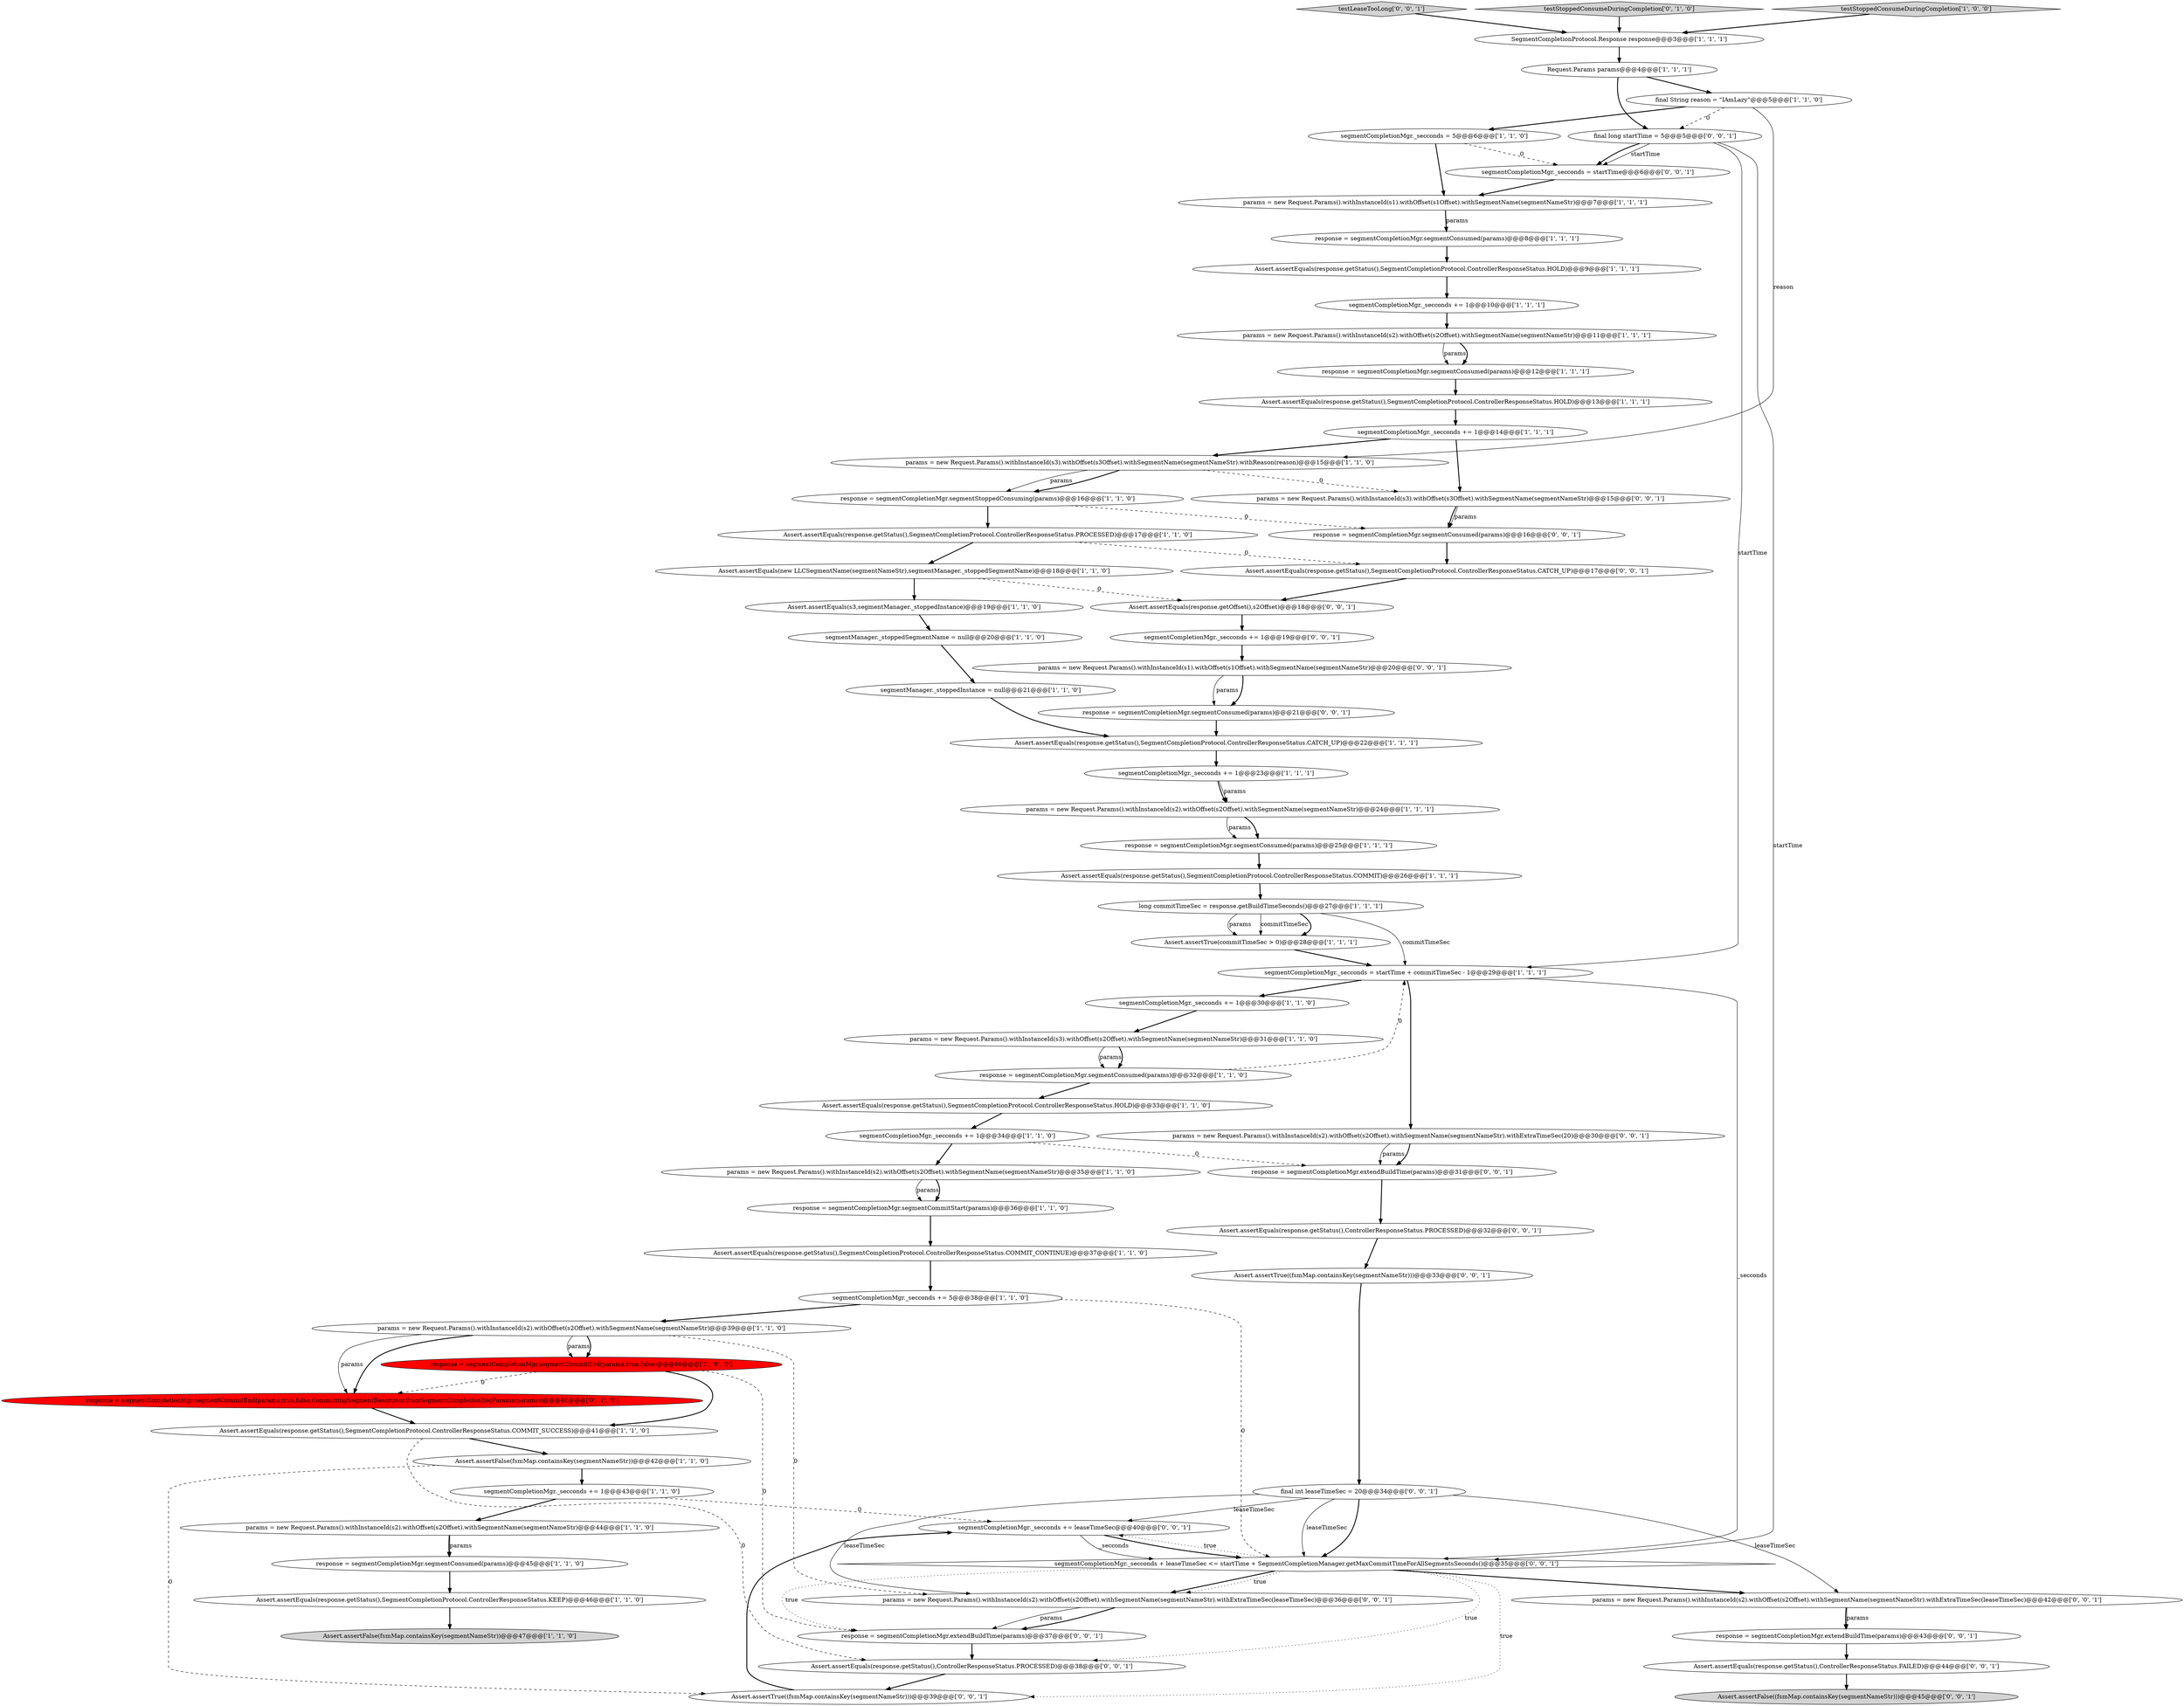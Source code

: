 digraph {
24 [style = filled, label = "Assert.assertEquals(response.getStatus(),SegmentCompletionProtocol.ControllerResponseStatus.HOLD)@@@33@@@['1', '1', '0']", fillcolor = white, shape = ellipse image = "AAA0AAABBB1BBB"];
71 [style = filled, label = "testLeaseTooLong['0', '0', '1']", fillcolor = lightgray, shape = diamond image = "AAA0AAABBB3BBB"];
61 [style = filled, label = "params = new Request.Params().withInstanceId(s2).withOffset(s2Offset).withSegmentName(segmentNameStr).withExtraTimeSec(20)@@@30@@@['0', '0', '1']", fillcolor = white, shape = ellipse image = "AAA0AAABBB3BBB"];
52 [style = filled, label = "response = segmentCompletionMgr.segmentConsumed(params)@@@21@@@['0', '0', '1']", fillcolor = white, shape = ellipse image = "AAA0AAABBB3BBB"];
39 [style = filled, label = "segmentCompletionMgr._secconds += 1@@@34@@@['1', '1', '0']", fillcolor = white, shape = ellipse image = "AAA0AAABBB1BBB"];
19 [style = filled, label = "long commitTimeSec = response.getBuildTimeSeconds()@@@27@@@['1', '1', '1']", fillcolor = white, shape = ellipse image = "AAA0AAABBB1BBB"];
38 [style = filled, label = "Assert.assertEquals(response.getStatus(),SegmentCompletionProtocol.ControllerResponseStatus.CATCH_UP)@@@22@@@['1', '1', '1']", fillcolor = white, shape = ellipse image = "AAA0AAABBB1BBB"];
63 [style = filled, label = "Assert.assertTrue((fsmMap.containsKey(segmentNameStr)))@@@39@@@['0', '0', '1']", fillcolor = white, shape = ellipse image = "AAA0AAABBB3BBB"];
56 [style = filled, label = "params = new Request.Params().withInstanceId(s3).withOffset(s3Offset).withSegmentName(segmentNameStr)@@@15@@@['0', '0', '1']", fillcolor = white, shape = ellipse image = "AAA0AAABBB3BBB"];
46 [style = filled, label = "testStoppedConsumeDuringCompletion['0', '1', '0']", fillcolor = lightgray, shape = diamond image = "AAA0AAABBB2BBB"];
42 [style = filled, label = "params = new Request.Params().withInstanceId(s3).withOffset(s2Offset).withSegmentName(segmentNameStr)@@@31@@@['1', '1', '0']", fillcolor = white, shape = ellipse image = "AAA0AAABBB1BBB"];
1 [style = filled, label = "Request.Params params@@@4@@@['1', '1', '1']", fillcolor = white, shape = ellipse image = "AAA0AAABBB1BBB"];
33 [style = filled, label = "Assert.assertEquals(response.getStatus(),SegmentCompletionProtocol.ControllerResponseStatus.COMMIT_CONTINUE)@@@37@@@['1', '1', '0']", fillcolor = white, shape = ellipse image = "AAA0AAABBB1BBB"];
36 [style = filled, label = "Assert.assertEquals(response.getStatus(),SegmentCompletionProtocol.ControllerResponseStatus.COMMIT)@@@26@@@['1', '1', '1']", fillcolor = white, shape = ellipse image = "AAA0AAABBB1BBB"];
8 [style = filled, label = "response = segmentCompletionMgr.segmentCommitStart(params)@@@36@@@['1', '1', '0']", fillcolor = white, shape = ellipse image = "AAA0AAABBB1BBB"];
44 [style = filled, label = "segmentCompletionMgr._secconds += 1@@@23@@@['1', '1', '1']", fillcolor = white, shape = ellipse image = "AAA0AAABBB1BBB"];
69 [style = filled, label = "final int leaseTimeSec = 20@@@34@@@['0', '0', '1']", fillcolor = white, shape = ellipse image = "AAA0AAABBB3BBB"];
22 [style = filled, label = "response = segmentCompletionMgr.segmentCommitEnd(params,true,false)@@@40@@@['1', '0', '0']", fillcolor = red, shape = ellipse image = "AAA1AAABBB1BBB"];
29 [style = filled, label = "segmentCompletionMgr._secconds = 5@@@6@@@['1', '1', '0']", fillcolor = white, shape = ellipse image = "AAA0AAABBB1BBB"];
12 [style = filled, label = "response = segmentCompletionMgr.segmentStoppedConsuming(params)@@@16@@@['1', '1', '0']", fillcolor = white, shape = ellipse image = "AAA0AAABBB1BBB"];
13 [style = filled, label = "params = new Request.Params().withInstanceId(s2).withOffset(s2Offset).withSegmentName(segmentNameStr)@@@44@@@['1', '1', '0']", fillcolor = white, shape = ellipse image = "AAA0AAABBB1BBB"];
31 [style = filled, label = "params = new Request.Params().withInstanceId(s2).withOffset(s2Offset).withSegmentName(segmentNameStr)@@@11@@@['1', '1', '1']", fillcolor = white, shape = ellipse image = "AAA0AAABBB1BBB"];
25 [style = filled, label = "segmentCompletionMgr._secconds += 5@@@38@@@['1', '1', '0']", fillcolor = white, shape = ellipse image = "AAA0AAABBB1BBB"];
47 [style = filled, label = "response = segmentCompletionMgr.segmentCommitEnd(params,true,false,CommittingSegmentDescriptor.fromSegmentCompletionReqParams(params))@@@40@@@['0', '1', '0']", fillcolor = red, shape = ellipse image = "AAA1AAABBB2BBB"];
7 [style = filled, label = "segmentCompletionMgr._secconds += 1@@@30@@@['1', '1', '0']", fillcolor = white, shape = ellipse image = "AAA0AAABBB1BBB"];
54 [style = filled, label = "Assert.assertEquals(response.getStatus(),ControllerResponseStatus.PROCESSED)@@@38@@@['0', '0', '1']", fillcolor = white, shape = ellipse image = "AAA0AAABBB3BBB"];
62 [style = filled, label = "response = segmentCompletionMgr.extendBuildTime(params)@@@31@@@['0', '0', '1']", fillcolor = white, shape = ellipse image = "AAA0AAABBB3BBB"];
66 [style = filled, label = "Assert.assertEquals(response.getOffset(),s2Offset)@@@18@@@['0', '0', '1']", fillcolor = white, shape = ellipse image = "AAA0AAABBB3BBB"];
6 [style = filled, label = "segmentCompletionMgr._secconds += 1@@@10@@@['1', '1', '1']", fillcolor = white, shape = ellipse image = "AAA0AAABBB1BBB"];
17 [style = filled, label = "params = new Request.Params().withInstanceId(s2).withOffset(s2Offset).withSegmentName(segmentNameStr)@@@39@@@['1', '1', '0']", fillcolor = white, shape = ellipse image = "AAA0AAABBB1BBB"];
43 [style = filled, label = "segmentManager._stoppedSegmentName = null@@@20@@@['1', '1', '0']", fillcolor = white, shape = ellipse image = "AAA0AAABBB1BBB"];
23 [style = filled, label = "Assert.assertTrue(commitTimeSec > 0)@@@28@@@['1', '1', '1']", fillcolor = white, shape = ellipse image = "AAA0AAABBB1BBB"];
70 [style = filled, label = "response = segmentCompletionMgr.segmentConsumed(params)@@@16@@@['0', '0', '1']", fillcolor = white, shape = ellipse image = "AAA0AAABBB3BBB"];
51 [style = filled, label = "segmentCompletionMgr._secconds += leaseTimeSec@@@40@@@['0', '0', '1']", fillcolor = white, shape = ellipse image = "AAA0AAABBB3BBB"];
32 [style = filled, label = "response = segmentCompletionMgr.segmentConsumed(params)@@@8@@@['1', '1', '1']", fillcolor = white, shape = ellipse image = "AAA0AAABBB1BBB"];
57 [style = filled, label = "params = new Request.Params().withInstanceId(s2).withOffset(s2Offset).withSegmentName(segmentNameStr).withExtraTimeSec(leaseTimeSec)@@@42@@@['0', '0', '1']", fillcolor = white, shape = ellipse image = "AAA0AAABBB3BBB"];
5 [style = filled, label = "response = segmentCompletionMgr.segmentConsumed(params)@@@32@@@['1', '1', '0']", fillcolor = white, shape = ellipse image = "AAA0AAABBB1BBB"];
64 [style = filled, label = "Assert.assertFalse((fsmMap.containsKey(segmentNameStr)))@@@45@@@['0', '0', '1']", fillcolor = lightgray, shape = ellipse image = "AAA0AAABBB3BBB"];
34 [style = filled, label = "segmentCompletionMgr._secconds = startTime + commitTimeSec - 1@@@29@@@['1', '1', '1']", fillcolor = white, shape = ellipse image = "AAA0AAABBB1BBB"];
11 [style = filled, label = "Assert.assertFalse(fsmMap.containsKey(segmentNameStr))@@@42@@@['1', '1', '0']", fillcolor = white, shape = ellipse image = "AAA0AAABBB1BBB"];
50 [style = filled, label = "Assert.assertEquals(response.getStatus(),ControllerResponseStatus.FAILED)@@@44@@@['0', '0', '1']", fillcolor = white, shape = ellipse image = "AAA0AAABBB3BBB"];
59 [style = filled, label = "Assert.assertEquals(response.getStatus(),ControllerResponseStatus.PROCESSED)@@@32@@@['0', '0', '1']", fillcolor = white, shape = ellipse image = "AAA0AAABBB3BBB"];
30 [style = filled, label = "segmentManager._stoppedInstance = null@@@21@@@['1', '1', '0']", fillcolor = white, shape = ellipse image = "AAA0AAABBB1BBB"];
14 [style = filled, label = "Assert.assertEquals(response.getStatus(),SegmentCompletionProtocol.ControllerResponseStatus.HOLD)@@@9@@@['1', '1', '1']", fillcolor = white, shape = ellipse image = "AAA0AAABBB1BBB"];
9 [style = filled, label = "final String reason = \"IAmLazy\"@@@5@@@['1', '1', '0']", fillcolor = white, shape = ellipse image = "AAA0AAABBB1BBB"];
3 [style = filled, label = "Assert.assertEquals(response.getStatus(),SegmentCompletionProtocol.ControllerResponseStatus.KEEP)@@@46@@@['1', '1', '0']", fillcolor = white, shape = ellipse image = "AAA0AAABBB1BBB"];
41 [style = filled, label = "params = new Request.Params().withInstanceId(s3).withOffset(s3Offset).withSegmentName(segmentNameStr).withReason(reason)@@@15@@@['1', '1', '0']", fillcolor = white, shape = ellipse image = "AAA0AAABBB1BBB"];
45 [style = filled, label = "Assert.assertFalse(fsmMap.containsKey(segmentNameStr))@@@47@@@['1', '1', '0']", fillcolor = lightgray, shape = ellipse image = "AAA0AAABBB1BBB"];
40 [style = filled, label = "Assert.assertEquals(response.getStatus(),SegmentCompletionProtocol.ControllerResponseStatus.COMMIT_SUCCESS)@@@41@@@['1', '1', '0']", fillcolor = white, shape = ellipse image = "AAA0AAABBB1BBB"];
60 [style = filled, label = "response = segmentCompletionMgr.extendBuildTime(params)@@@43@@@['0', '0', '1']", fillcolor = white, shape = ellipse image = "AAA0AAABBB3BBB"];
27 [style = filled, label = "response = segmentCompletionMgr.segmentConsumed(params)@@@12@@@['1', '1', '1']", fillcolor = white, shape = ellipse image = "AAA0AAABBB1BBB"];
10 [style = filled, label = "response = segmentCompletionMgr.segmentConsumed(params)@@@25@@@['1', '1', '1']", fillcolor = white, shape = ellipse image = "AAA0AAABBB1BBB"];
15 [style = filled, label = "Assert.assertEquals(response.getStatus(),SegmentCompletionProtocol.ControllerResponseStatus.PROCESSED)@@@17@@@['1', '1', '0']", fillcolor = white, shape = ellipse image = "AAA0AAABBB1BBB"];
18 [style = filled, label = "response = segmentCompletionMgr.segmentConsumed(params)@@@45@@@['1', '1', '0']", fillcolor = white, shape = ellipse image = "AAA0AAABBB1BBB"];
26 [style = filled, label = "params = new Request.Params().withInstanceId(s2).withOffset(s2Offset).withSegmentName(segmentNameStr)@@@24@@@['1', '1', '1']", fillcolor = white, shape = ellipse image = "AAA0AAABBB1BBB"];
68 [style = filled, label = "Assert.assertEquals(response.getStatus(),SegmentCompletionProtocol.ControllerResponseStatus.CATCH_UP)@@@17@@@['0', '0', '1']", fillcolor = white, shape = ellipse image = "AAA0AAABBB3BBB"];
37 [style = filled, label = "params = new Request.Params().withInstanceId(s1).withOffset(s1Offset).withSegmentName(segmentNameStr)@@@7@@@['1', '1', '1']", fillcolor = white, shape = ellipse image = "AAA0AAABBB1BBB"];
16 [style = filled, label = "Assert.assertEquals(new LLCSegmentName(segmentNameStr),segmentManager._stoppedSegmentName)@@@18@@@['1', '1', '0']", fillcolor = white, shape = ellipse image = "AAA0AAABBB1BBB"];
58 [style = filled, label = "response = segmentCompletionMgr.extendBuildTime(params)@@@37@@@['0', '0', '1']", fillcolor = white, shape = ellipse image = "AAA0AAABBB3BBB"];
35 [style = filled, label = "segmentCompletionMgr._secconds += 1@@@43@@@['1', '1', '0']", fillcolor = white, shape = ellipse image = "AAA0AAABBB1BBB"];
65 [style = filled, label = "segmentCompletionMgr._secconds + leaseTimeSec <= startTime + SegmentCompletionManager.getMaxCommitTimeForAllSegmentsSeconds()@@@35@@@['0', '0', '1']", fillcolor = white, shape = diamond image = "AAA0AAABBB3BBB"];
4 [style = filled, label = "testStoppedConsumeDuringCompletion['1', '0', '0']", fillcolor = lightgray, shape = diamond image = "AAA0AAABBB1BBB"];
72 [style = filled, label = "segmentCompletionMgr._secconds = startTime@@@6@@@['0', '0', '1']", fillcolor = white, shape = ellipse image = "AAA0AAABBB3BBB"];
2 [style = filled, label = "segmentCompletionMgr._secconds += 1@@@14@@@['1', '1', '1']", fillcolor = white, shape = ellipse image = "AAA0AAABBB1BBB"];
49 [style = filled, label = "params = new Request.Params().withInstanceId(s1).withOffset(s1Offset).withSegmentName(segmentNameStr)@@@20@@@['0', '0', '1']", fillcolor = white, shape = ellipse image = "AAA0AAABBB3BBB"];
0 [style = filled, label = "params = new Request.Params().withInstanceId(s2).withOffset(s2Offset).withSegmentName(segmentNameStr)@@@35@@@['1', '1', '0']", fillcolor = white, shape = ellipse image = "AAA0AAABBB1BBB"];
20 [style = filled, label = "Assert.assertEquals(s3,segmentManager._stoppedInstance)@@@19@@@['1', '1', '0']", fillcolor = white, shape = ellipse image = "AAA0AAABBB1BBB"];
67 [style = filled, label = "final long startTime = 5@@@5@@@['0', '0', '1']", fillcolor = white, shape = ellipse image = "AAA0AAABBB3BBB"];
48 [style = filled, label = "params = new Request.Params().withInstanceId(s2).withOffset(s2Offset).withSegmentName(segmentNameStr).withExtraTimeSec(leaseTimeSec)@@@36@@@['0', '0', '1']", fillcolor = white, shape = ellipse image = "AAA0AAABBB3BBB"];
53 [style = filled, label = "Assert.assertTrue((fsmMap.containsKey(segmentNameStr)))@@@33@@@['0', '0', '1']", fillcolor = white, shape = ellipse image = "AAA0AAABBB3BBB"];
21 [style = filled, label = "SegmentCompletionProtocol.Response response@@@3@@@['1', '1', '1']", fillcolor = white, shape = ellipse image = "AAA0AAABBB1BBB"];
55 [style = filled, label = "segmentCompletionMgr._secconds += 1@@@19@@@['0', '0', '1']", fillcolor = white, shape = ellipse image = "AAA0AAABBB3BBB"];
28 [style = filled, label = "Assert.assertEquals(response.getStatus(),SegmentCompletionProtocol.ControllerResponseStatus.HOLD)@@@13@@@['1', '1', '1']", fillcolor = white, shape = ellipse image = "AAA0AAABBB1BBB"];
1->67 [style = bold, label=""];
18->3 [style = bold, label=""];
34->61 [style = bold, label=""];
53->69 [style = bold, label=""];
38->44 [style = bold, label=""];
26->10 [style = bold, label=""];
54->63 [style = bold, label=""];
55->49 [style = bold, label=""];
65->57 [style = bold, label=""];
27->28 [style = bold, label=""];
67->65 [style = solid, label="startTime"];
12->70 [style = dashed, label="0"];
68->66 [style = bold, label=""];
24->39 [style = bold, label=""];
19->23 [style = solid, label="params"];
13->18 [style = solid, label="params"];
65->48 [style = bold, label=""];
60->50 [style = bold, label=""];
65->51 [style = dotted, label="true"];
17->48 [style = dashed, label="0"];
42->5 [style = solid, label="params"];
65->58 [style = dotted, label="true"];
46->21 [style = bold, label=""];
40->11 [style = bold, label=""];
9->67 [style = dashed, label="0"];
0->8 [style = solid, label="params"];
61->62 [style = solid, label="params"];
33->25 [style = bold, label=""];
21->1 [style = bold, label=""];
0->8 [style = bold, label=""];
70->68 [style = bold, label=""];
37->32 [style = bold, label=""];
20->43 [style = bold, label=""];
56->70 [style = bold, label=""];
9->29 [style = bold, label=""];
17->22 [style = solid, label="params"];
19->23 [style = solid, label="commitTimeSec"];
63->51 [style = bold, label=""];
29->72 [style = dashed, label="0"];
51->65 [style = solid, label="_secconds"];
4->21 [style = bold, label=""];
57->60 [style = bold, label=""];
31->27 [style = solid, label="params"];
58->54 [style = bold, label=""];
5->34 [style = dashed, label="0"];
49->52 [style = solid, label="params"];
71->21 [style = bold, label=""];
31->27 [style = bold, label=""];
26->10 [style = solid, label="params"];
7->42 [style = bold, label=""];
39->62 [style = dashed, label="0"];
16->20 [style = bold, label=""];
14->6 [style = bold, label=""];
13->18 [style = bold, label=""];
72->37 [style = bold, label=""];
2->41 [style = bold, label=""];
8->33 [style = bold, label=""];
48->58 [style = bold, label=""];
22->58 [style = dashed, label="0"];
47->40 [style = bold, label=""];
44->26 [style = solid, label="params"];
3->45 [style = bold, label=""];
56->70 [style = solid, label="params"];
32->14 [style = bold, label=""];
29->37 [style = bold, label=""];
67->72 [style = solid, label="startTime"];
67->72 [style = bold, label=""];
25->17 [style = bold, label=""];
1->9 [style = bold, label=""];
59->53 [style = bold, label=""];
41->12 [style = solid, label="params"];
40->54 [style = dashed, label="0"];
66->55 [style = bold, label=""];
5->24 [style = bold, label=""];
51->65 [style = bold, label=""];
50->64 [style = bold, label=""];
57->60 [style = solid, label="params"];
41->12 [style = bold, label=""];
69->57 [style = solid, label="leaseTimeSec"];
67->34 [style = solid, label="startTime"];
61->62 [style = bold, label=""];
48->58 [style = solid, label="params"];
36->19 [style = bold, label=""];
22->40 [style = bold, label=""];
69->51 [style = solid, label="leaseTimeSec"];
69->65 [style = bold, label=""];
62->59 [style = bold, label=""];
30->38 [style = bold, label=""];
22->47 [style = dashed, label="0"];
17->47 [style = solid, label="params"];
17->47 [style = bold, label=""];
9->41 [style = solid, label="reason"];
12->15 [style = bold, label=""];
34->7 [style = bold, label=""];
52->38 [style = bold, label=""];
69->65 [style = solid, label="leaseTimeSec"];
17->22 [style = bold, label=""];
15->16 [style = bold, label=""];
69->48 [style = solid, label="leaseTimeSec"];
16->66 [style = dashed, label="0"];
35->51 [style = dashed, label="0"];
11->63 [style = dashed, label="0"];
11->35 [style = bold, label=""];
43->30 [style = bold, label=""];
25->65 [style = dashed, label="0"];
10->36 [style = bold, label=""];
28->2 [style = bold, label=""];
39->0 [style = bold, label=""];
6->31 [style = bold, label=""];
19->34 [style = solid, label="commitTimeSec"];
49->52 [style = bold, label=""];
44->26 [style = bold, label=""];
15->68 [style = dashed, label="0"];
19->23 [style = bold, label=""];
65->48 [style = dotted, label="true"];
23->34 [style = bold, label=""];
34->65 [style = solid, label="_secconds"];
42->5 [style = bold, label=""];
41->56 [style = dashed, label="0"];
2->56 [style = bold, label=""];
35->13 [style = bold, label=""];
37->32 [style = solid, label="params"];
65->63 [style = dotted, label="true"];
65->54 [style = dotted, label="true"];
}
